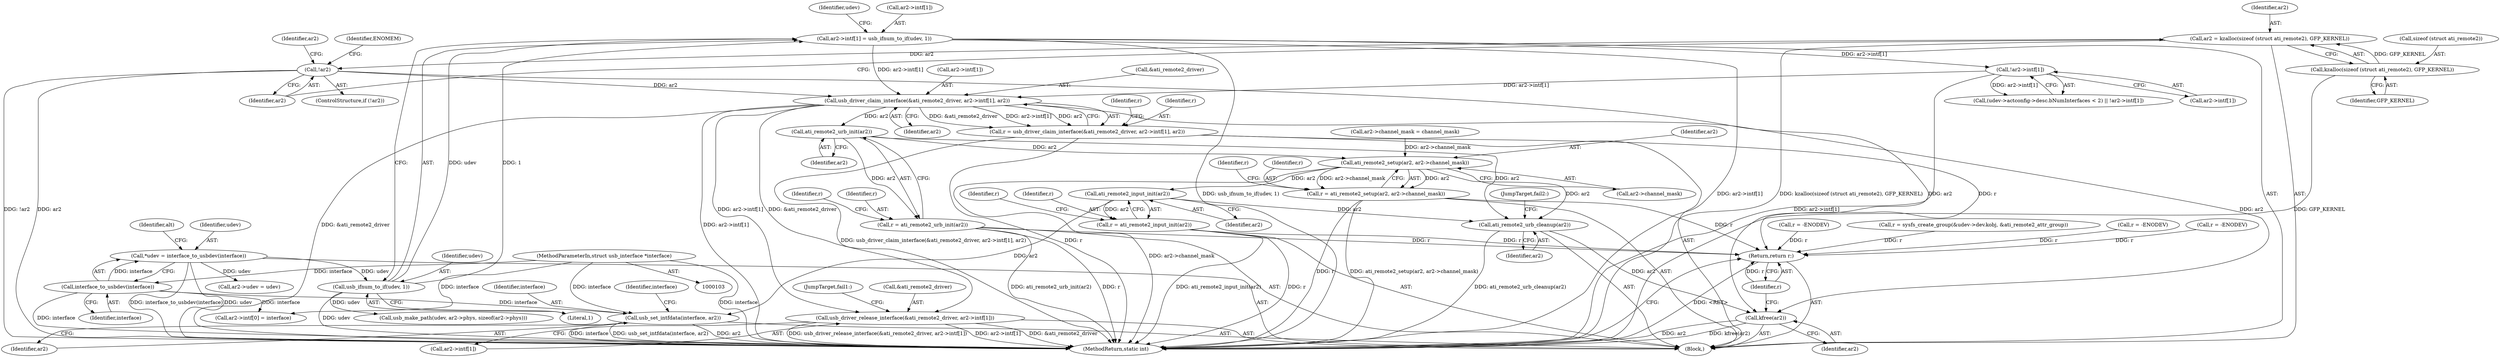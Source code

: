 digraph "0_linux_950336ba3e4a1ffd2ca60d29f6ef386dd2c7351d@array" {
"1000241" [label="(Call,usb_driver_claim_interface(&ati_remote2_driver, ar2->intf[1], ar2))"];
"1000193" [label="(Call,ar2->intf[1] = usb_ifnum_to_if(udev, 1))"];
"1000199" [label="(Call,usb_ifnum_to_if(udev, 1))"];
"1000108" [label="(Call,*udev = interface_to_usbdev(interface))"];
"1000110" [label="(Call,interface_to_usbdev(interface))"];
"1000104" [label="(MethodParameterIn,struct usb_interface *interface)"];
"1000213" [label="(Call,!ar2->intf[1])"];
"1000136" [label="(Call,!ar2)"];
"1000129" [label="(Call,ar2 = kzalloc(sizeof (struct ati_remote2), GFP_KERNEL))"];
"1000131" [label="(Call,kzalloc(sizeof (struct ati_remote2), GFP_KERNEL))"];
"1000239" [label="(Call,r = usb_driver_claim_interface(&ati_remote2_driver, ar2->intf[1], ar2))"];
"1000412" [label="(Return,return r;)"];
"1000304" [label="(Call,ati_remote2_urb_init(ar2))"];
"1000302" [label="(Call,r = ati_remote2_urb_init(ar2))"];
"1000321" [label="(Call,ati_remote2_setup(ar2, ar2->channel_mask))"];
"1000319" [label="(Call,r = ati_remote2_setup(ar2, ar2->channel_mask))"];
"1000372" [label="(Call,ati_remote2_input_init(ar2))"];
"1000370" [label="(Call,r = ati_remote2_input_init(ar2))"];
"1000377" [label="(Call,usb_set_intfdata(interface, ar2))"];
"1000398" [label="(Call,ati_remote2_urb_cleanup(ar2))"];
"1000410" [label="(Call,kfree(ar2))"];
"1000401" [label="(Call,usb_driver_release_interface(&ati_remote2_driver, ar2->intf[1]))"];
"1000283" [label="(Call,r = -ENODEV)"];
"1000143" [label="(Identifier,ar2)"];
"1000400" [label="(JumpTarget,fail2:)"];
"1000414" [label="(MethodReturn,static int)"];
"1000241" [label="(Call,usb_driver_claim_interface(&ati_remote2_driver, ar2->intf[1], ar2))"];
"1000194" [label="(Call,ar2->intf[1])"];
"1000409" [label="(JumpTarget,fail1:)"];
"1000378" [label="(Identifier,interface)"];
"1000239" [label="(Call,r = usb_driver_claim_interface(&ati_remote2_driver, ar2->intf[1], ar2))"];
"1000114" [label="(Identifier,alt)"];
"1000137" [label="(Identifier,ar2)"];
"1000321" [label="(Call,ati_remote2_setup(ar2, ar2->channel_mask))"];
"1000372" [label="(Call,ati_remote2_input_init(ar2))"];
"1000329" [label="(Call,usb_make_path(udev, ar2->phys, sizeof(ar2->phys)))"];
"1000141" [label="(Call,ar2->udev = udev)"];
"1000200" [label="(Identifier,udev)"];
"1000134" [label="(Identifier,GFP_KERNEL)"];
"1000411" [label="(Identifier,ar2)"];
"1000309" [label="(Call,ar2->channel_mask = channel_mask)"];
"1000203" [label="(Call,(udev->actconfig->desc.bNumInterfaces < 2) || !ar2->intf[1])"];
"1000399" [label="(Identifier,ar2)"];
"1000140" [label="(Identifier,ENOMEM)"];
"1000377" [label="(Call,usb_set_intfdata(interface, ar2))"];
"1000110" [label="(Call,interface_to_usbdev(interface))"];
"1000251" [label="(Identifier,r)"];
"1000129" [label="(Call,ar2 = kzalloc(sizeof (struct ati_remote2), GFP_KERNEL))"];
"1000240" [label="(Identifier,r)"];
"1000234" [label="(Call,r = -ENODEV)"];
"1000214" [label="(Call,ar2->intf[1])"];
"1000327" [label="(Identifier,r)"];
"1000108" [label="(Call,*udev = interface_to_usbdev(interface))"];
"1000410" [label="(Call,kfree(ar2))"];
"1000130" [label="(Identifier,ar2)"];
"1000402" [label="(Call,&ati_remote2_driver)"];
"1000201" [label="(Literal,1)"];
"1000302" [label="(Call,r = ati_remote2_urb_init(ar2))"];
"1000244" [label="(Call,ar2->intf[1])"];
"1000249" [label="(Identifier,ar2)"];
"1000213" [label="(Call,!ar2->intf[1])"];
"1000370" [label="(Call,r = ati_remote2_input_init(ar2))"];
"1000375" [label="(Identifier,r)"];
"1000135" [label="(ControlStructure,if (!ar2))"];
"1000413" [label="(Identifier,r)"];
"1000106" [label="(Block,)"];
"1000356" [label="(Call,r = sysfs_create_group(&udev->dev.kobj, &ati_remote2_attr_group))"];
"1000111" [label="(Identifier,interface)"];
"1000382" [label="(Identifier,interface)"];
"1000323" [label="(Call,ar2->channel_mask)"];
"1000242" [label="(Call,&ati_remote2_driver)"];
"1000373" [label="(Identifier,ar2)"];
"1000371" [label="(Identifier,r)"];
"1000319" [label="(Call,r = ati_remote2_setup(ar2, ar2->channel_mask))"];
"1000109" [label="(Identifier,udev)"];
"1000132" [label="(Call,sizeof (struct ati_remote2))"];
"1000412" [label="(Return,return r;)"];
"1000304" [label="(Call,ati_remote2_urb_init(ar2))"];
"1000303" [label="(Identifier,r)"];
"1000398" [label="(Call,ati_remote2_urb_cleanup(ar2))"];
"1000401" [label="(Call,usb_driver_release_interface(&ati_remote2_driver, ar2->intf[1]))"];
"1000208" [label="(Identifier,udev)"];
"1000172" [label="(Call,ar2->intf[0] = interface)"];
"1000305" [label="(Identifier,ar2)"];
"1000307" [label="(Identifier,r)"];
"1000404" [label="(Call,ar2->intf[1])"];
"1000322" [label="(Identifier,ar2)"];
"1000193" [label="(Call,ar2->intf[1] = usb_ifnum_to_if(udev, 1))"];
"1000131" [label="(Call,kzalloc(sizeof (struct ati_remote2), GFP_KERNEL))"];
"1000167" [label="(Call,r = -ENODEV)"];
"1000104" [label="(MethodParameterIn,struct usb_interface *interface)"];
"1000199" [label="(Call,usb_ifnum_to_if(udev, 1))"];
"1000379" [label="(Identifier,ar2)"];
"1000320" [label="(Identifier,r)"];
"1000136" [label="(Call,!ar2)"];
"1000241" -> "1000239"  [label="AST: "];
"1000241" -> "1000249"  [label="CFG: "];
"1000242" -> "1000241"  [label="AST: "];
"1000244" -> "1000241"  [label="AST: "];
"1000249" -> "1000241"  [label="AST: "];
"1000239" -> "1000241"  [label="CFG: "];
"1000241" -> "1000414"  [label="DDG: &ati_remote2_driver"];
"1000241" -> "1000414"  [label="DDG: ar2->intf[1]"];
"1000241" -> "1000239"  [label="DDG: &ati_remote2_driver"];
"1000241" -> "1000239"  [label="DDG: ar2->intf[1]"];
"1000241" -> "1000239"  [label="DDG: ar2"];
"1000193" -> "1000241"  [label="DDG: ar2->intf[1]"];
"1000213" -> "1000241"  [label="DDG: ar2->intf[1]"];
"1000136" -> "1000241"  [label="DDG: ar2"];
"1000241" -> "1000304"  [label="DDG: ar2"];
"1000241" -> "1000401"  [label="DDG: &ati_remote2_driver"];
"1000241" -> "1000401"  [label="DDG: ar2->intf[1]"];
"1000241" -> "1000410"  [label="DDG: ar2"];
"1000193" -> "1000106"  [label="AST: "];
"1000193" -> "1000199"  [label="CFG: "];
"1000194" -> "1000193"  [label="AST: "];
"1000199" -> "1000193"  [label="AST: "];
"1000208" -> "1000193"  [label="CFG: "];
"1000193" -> "1000414"  [label="DDG: ar2->intf[1]"];
"1000193" -> "1000414"  [label="DDG: usb_ifnum_to_if(udev, 1)"];
"1000199" -> "1000193"  [label="DDG: udev"];
"1000199" -> "1000193"  [label="DDG: 1"];
"1000193" -> "1000213"  [label="DDG: ar2->intf[1]"];
"1000199" -> "1000201"  [label="CFG: "];
"1000200" -> "1000199"  [label="AST: "];
"1000201" -> "1000199"  [label="AST: "];
"1000199" -> "1000414"  [label="DDG: udev"];
"1000108" -> "1000199"  [label="DDG: udev"];
"1000199" -> "1000329"  [label="DDG: udev"];
"1000108" -> "1000106"  [label="AST: "];
"1000108" -> "1000110"  [label="CFG: "];
"1000109" -> "1000108"  [label="AST: "];
"1000110" -> "1000108"  [label="AST: "];
"1000114" -> "1000108"  [label="CFG: "];
"1000108" -> "1000414"  [label="DDG: interface_to_usbdev(interface)"];
"1000108" -> "1000414"  [label="DDG: udev"];
"1000110" -> "1000108"  [label="DDG: interface"];
"1000108" -> "1000141"  [label="DDG: udev"];
"1000110" -> "1000111"  [label="CFG: "];
"1000111" -> "1000110"  [label="AST: "];
"1000110" -> "1000414"  [label="DDG: interface"];
"1000104" -> "1000110"  [label="DDG: interface"];
"1000110" -> "1000172"  [label="DDG: interface"];
"1000110" -> "1000377"  [label="DDG: interface"];
"1000104" -> "1000103"  [label="AST: "];
"1000104" -> "1000414"  [label="DDG: interface"];
"1000104" -> "1000172"  [label="DDG: interface"];
"1000104" -> "1000377"  [label="DDG: interface"];
"1000213" -> "1000203"  [label="AST: "];
"1000213" -> "1000214"  [label="CFG: "];
"1000214" -> "1000213"  [label="AST: "];
"1000203" -> "1000213"  [label="CFG: "];
"1000213" -> "1000414"  [label="DDG: ar2->intf[1]"];
"1000213" -> "1000203"  [label="DDG: ar2->intf[1]"];
"1000136" -> "1000135"  [label="AST: "];
"1000136" -> "1000137"  [label="CFG: "];
"1000137" -> "1000136"  [label="AST: "];
"1000140" -> "1000136"  [label="CFG: "];
"1000143" -> "1000136"  [label="CFG: "];
"1000136" -> "1000414"  [label="DDG: !ar2"];
"1000136" -> "1000414"  [label="DDG: ar2"];
"1000129" -> "1000136"  [label="DDG: ar2"];
"1000136" -> "1000410"  [label="DDG: ar2"];
"1000129" -> "1000106"  [label="AST: "];
"1000129" -> "1000131"  [label="CFG: "];
"1000130" -> "1000129"  [label="AST: "];
"1000131" -> "1000129"  [label="AST: "];
"1000137" -> "1000129"  [label="CFG: "];
"1000129" -> "1000414"  [label="DDG: kzalloc(sizeof (struct ati_remote2), GFP_KERNEL)"];
"1000131" -> "1000129"  [label="DDG: GFP_KERNEL"];
"1000131" -> "1000134"  [label="CFG: "];
"1000132" -> "1000131"  [label="AST: "];
"1000134" -> "1000131"  [label="AST: "];
"1000131" -> "1000414"  [label="DDG: GFP_KERNEL"];
"1000239" -> "1000106"  [label="AST: "];
"1000240" -> "1000239"  [label="AST: "];
"1000251" -> "1000239"  [label="CFG: "];
"1000239" -> "1000414"  [label="DDG: r"];
"1000239" -> "1000414"  [label="DDG: usb_driver_claim_interface(&ati_remote2_driver, ar2->intf[1], ar2)"];
"1000239" -> "1000412"  [label="DDG: r"];
"1000412" -> "1000106"  [label="AST: "];
"1000412" -> "1000413"  [label="CFG: "];
"1000413" -> "1000412"  [label="AST: "];
"1000414" -> "1000412"  [label="CFG: "];
"1000412" -> "1000414"  [label="DDG: <RET>"];
"1000413" -> "1000412"  [label="DDG: r"];
"1000167" -> "1000412"  [label="DDG: r"];
"1000283" -> "1000412"  [label="DDG: r"];
"1000234" -> "1000412"  [label="DDG: r"];
"1000319" -> "1000412"  [label="DDG: r"];
"1000370" -> "1000412"  [label="DDG: r"];
"1000302" -> "1000412"  [label="DDG: r"];
"1000356" -> "1000412"  [label="DDG: r"];
"1000304" -> "1000302"  [label="AST: "];
"1000304" -> "1000305"  [label="CFG: "];
"1000305" -> "1000304"  [label="AST: "];
"1000302" -> "1000304"  [label="CFG: "];
"1000304" -> "1000302"  [label="DDG: ar2"];
"1000304" -> "1000321"  [label="DDG: ar2"];
"1000304" -> "1000398"  [label="DDG: ar2"];
"1000302" -> "1000106"  [label="AST: "];
"1000303" -> "1000302"  [label="AST: "];
"1000307" -> "1000302"  [label="CFG: "];
"1000302" -> "1000414"  [label="DDG: ati_remote2_urb_init(ar2)"];
"1000302" -> "1000414"  [label="DDG: r"];
"1000321" -> "1000319"  [label="AST: "];
"1000321" -> "1000323"  [label="CFG: "];
"1000322" -> "1000321"  [label="AST: "];
"1000323" -> "1000321"  [label="AST: "];
"1000319" -> "1000321"  [label="CFG: "];
"1000321" -> "1000414"  [label="DDG: ar2->channel_mask"];
"1000321" -> "1000319"  [label="DDG: ar2"];
"1000321" -> "1000319"  [label="DDG: ar2->channel_mask"];
"1000309" -> "1000321"  [label="DDG: ar2->channel_mask"];
"1000321" -> "1000372"  [label="DDG: ar2"];
"1000321" -> "1000398"  [label="DDG: ar2"];
"1000319" -> "1000106"  [label="AST: "];
"1000320" -> "1000319"  [label="AST: "];
"1000327" -> "1000319"  [label="CFG: "];
"1000319" -> "1000414"  [label="DDG: ati_remote2_setup(ar2, ar2->channel_mask)"];
"1000319" -> "1000414"  [label="DDG: r"];
"1000372" -> "1000370"  [label="AST: "];
"1000372" -> "1000373"  [label="CFG: "];
"1000373" -> "1000372"  [label="AST: "];
"1000370" -> "1000372"  [label="CFG: "];
"1000372" -> "1000370"  [label="DDG: ar2"];
"1000372" -> "1000377"  [label="DDG: ar2"];
"1000372" -> "1000398"  [label="DDG: ar2"];
"1000370" -> "1000106"  [label="AST: "];
"1000371" -> "1000370"  [label="AST: "];
"1000375" -> "1000370"  [label="CFG: "];
"1000370" -> "1000414"  [label="DDG: ati_remote2_input_init(ar2)"];
"1000370" -> "1000414"  [label="DDG: r"];
"1000377" -> "1000106"  [label="AST: "];
"1000377" -> "1000379"  [label="CFG: "];
"1000378" -> "1000377"  [label="AST: "];
"1000379" -> "1000377"  [label="AST: "];
"1000382" -> "1000377"  [label="CFG: "];
"1000377" -> "1000414"  [label="DDG: usb_set_intfdata(interface, ar2)"];
"1000377" -> "1000414"  [label="DDG: ar2"];
"1000377" -> "1000414"  [label="DDG: interface"];
"1000398" -> "1000106"  [label="AST: "];
"1000398" -> "1000399"  [label="CFG: "];
"1000399" -> "1000398"  [label="AST: "];
"1000400" -> "1000398"  [label="CFG: "];
"1000398" -> "1000414"  [label="DDG: ati_remote2_urb_cleanup(ar2)"];
"1000398" -> "1000410"  [label="DDG: ar2"];
"1000410" -> "1000106"  [label="AST: "];
"1000410" -> "1000411"  [label="CFG: "];
"1000411" -> "1000410"  [label="AST: "];
"1000413" -> "1000410"  [label="CFG: "];
"1000410" -> "1000414"  [label="DDG: ar2"];
"1000410" -> "1000414"  [label="DDG: kfree(ar2)"];
"1000401" -> "1000106"  [label="AST: "];
"1000401" -> "1000404"  [label="CFG: "];
"1000402" -> "1000401"  [label="AST: "];
"1000404" -> "1000401"  [label="AST: "];
"1000409" -> "1000401"  [label="CFG: "];
"1000401" -> "1000414"  [label="DDG: usb_driver_release_interface(&ati_remote2_driver, ar2->intf[1])"];
"1000401" -> "1000414"  [label="DDG: ar2->intf[1]"];
"1000401" -> "1000414"  [label="DDG: &ati_remote2_driver"];
}
